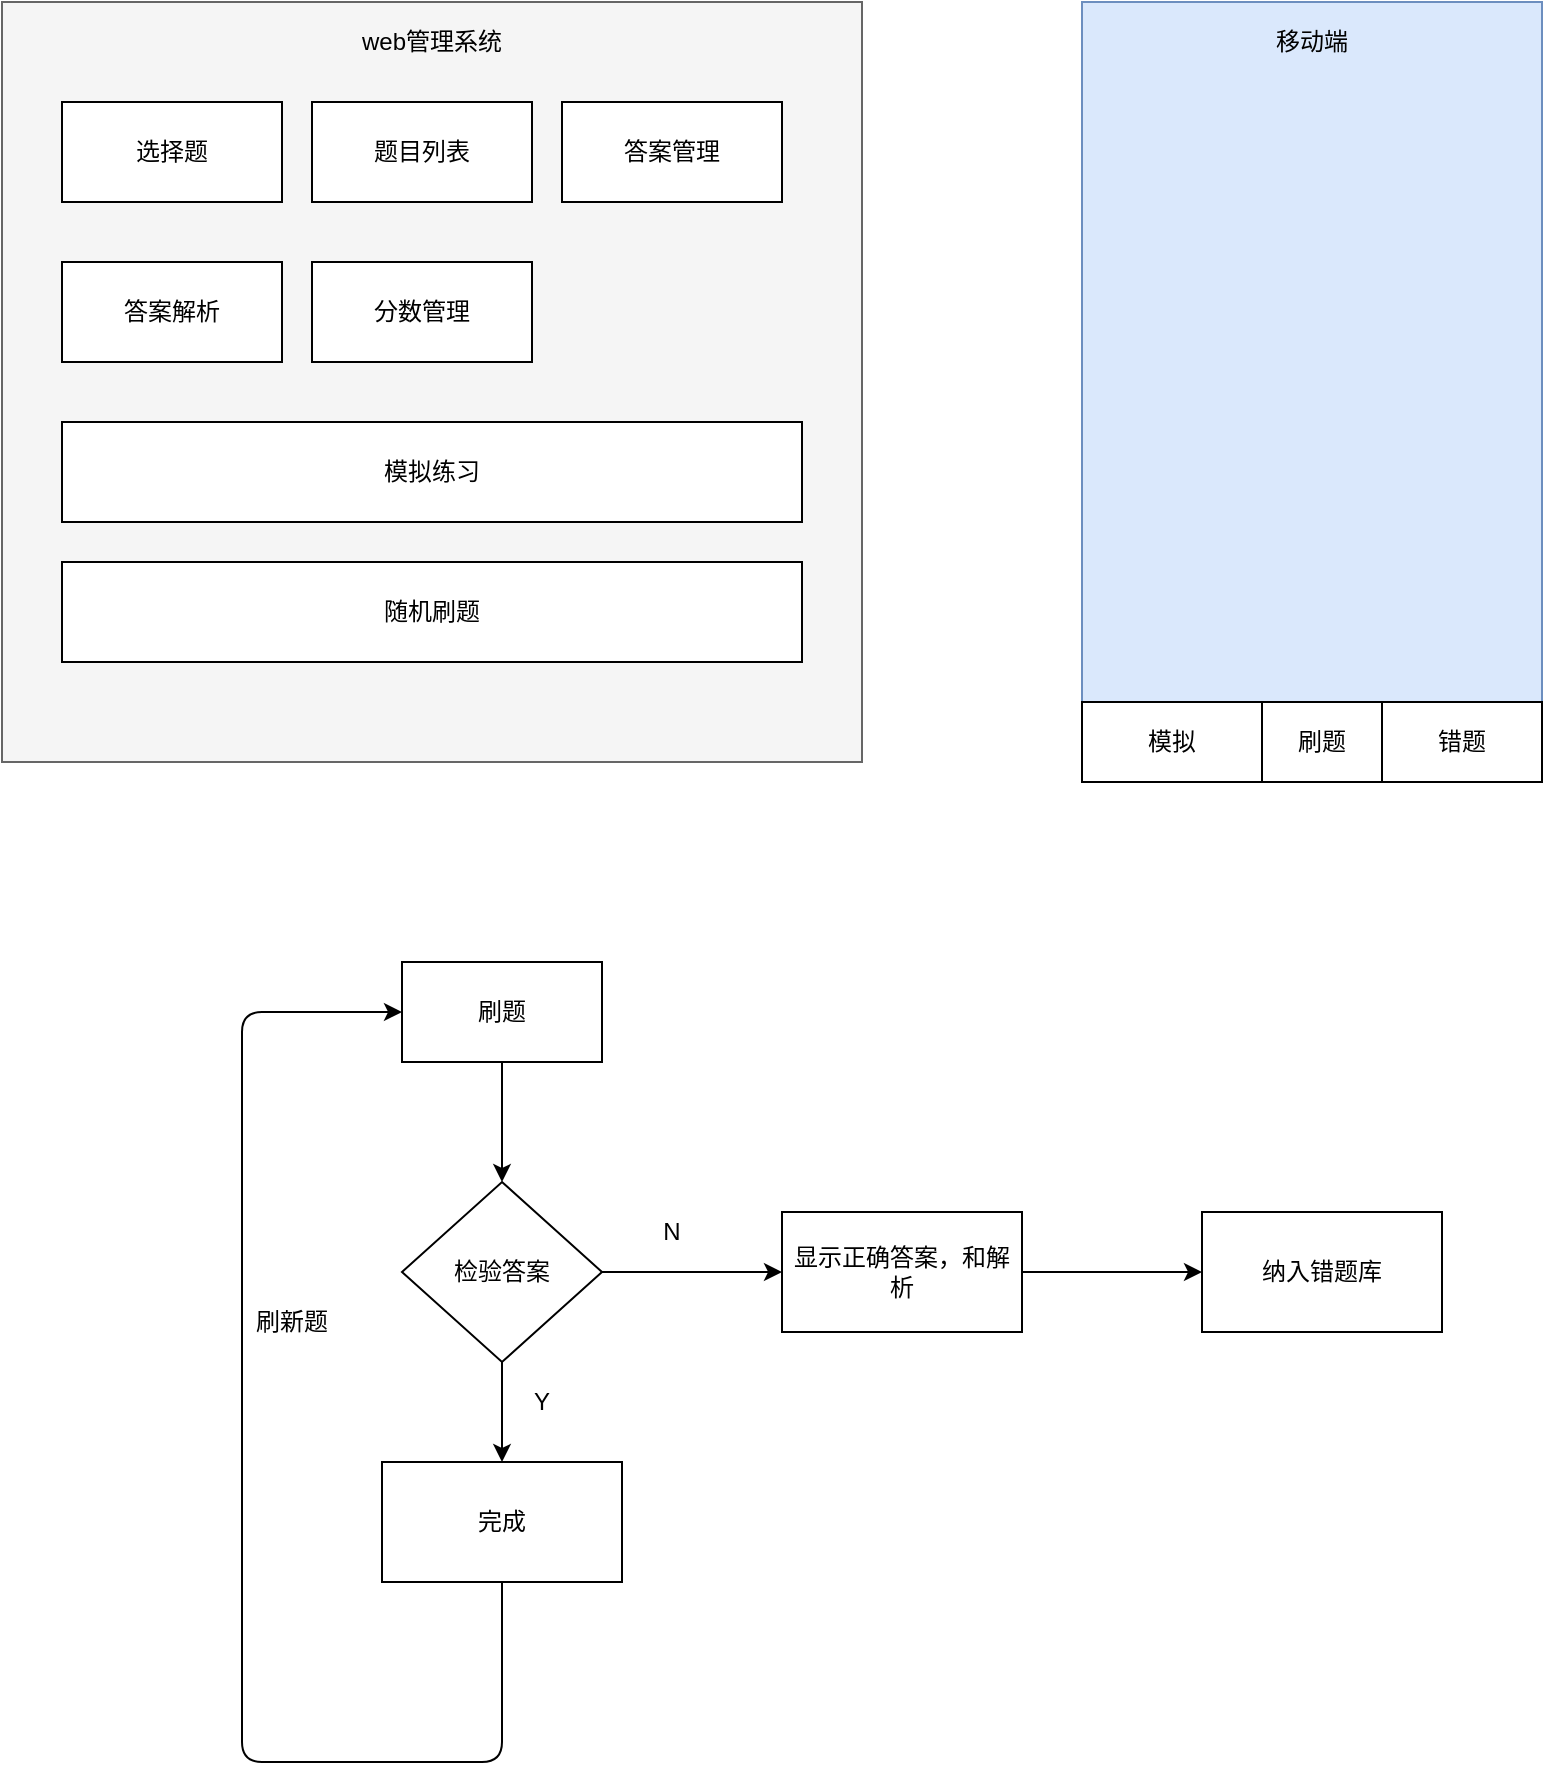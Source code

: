 <mxfile version="14.1.2" type="github">
  <diagram id="GmFpoFqPf8v9WZ1GltCS" name="Page-1">
    <mxGraphModel dx="1422" dy="762" grid="1" gridSize="10" guides="1" tooltips="1" connect="1" arrows="1" fold="1" page="1" pageScale="1" pageWidth="827" pageHeight="1169" math="0" shadow="0">
      <root>
        <mxCell id="0" />
        <mxCell id="1" parent="0" />
        <mxCell id="IQ7JFKAoIe0-9Cnb6-Zk-1" value="" style="rounded=0;whiteSpace=wrap;html=1;fillColor=#f5f5f5;strokeColor=#666666;fontColor=#333333;" vertex="1" parent="1">
          <mxGeometry x="90" y="130" width="430" height="380" as="geometry" />
        </mxCell>
        <mxCell id="IQ7JFKAoIe0-9Cnb6-Zk-2" value="web管理系统" style="text;html=1;strokeColor=none;fillColor=none;align=center;verticalAlign=middle;whiteSpace=wrap;rounded=0;" vertex="1" parent="1">
          <mxGeometry x="255" y="140" width="100" height="20" as="geometry" />
        </mxCell>
        <mxCell id="IQ7JFKAoIe0-9Cnb6-Zk-3" value="" style="rounded=0;whiteSpace=wrap;html=1;fillColor=#dae8fc;strokeColor=#6c8ebf;" vertex="1" parent="1">
          <mxGeometry x="630" y="130" width="230" height="390" as="geometry" />
        </mxCell>
        <mxCell id="IQ7JFKAoIe0-9Cnb6-Zk-4" value="移动端" style="text;html=1;strokeColor=none;fillColor=none;align=center;verticalAlign=middle;whiteSpace=wrap;rounded=0;" vertex="1" parent="1">
          <mxGeometry x="725" y="140" width="40" height="20" as="geometry" />
        </mxCell>
        <mxCell id="IQ7JFKAoIe0-9Cnb6-Zk-5" value="选择题" style="rounded=0;whiteSpace=wrap;html=1;" vertex="1" parent="1">
          <mxGeometry x="120" y="180" width="110" height="50" as="geometry" />
        </mxCell>
        <mxCell id="IQ7JFKAoIe0-9Cnb6-Zk-6" value="题目列表" style="rounded=0;whiteSpace=wrap;html=1;" vertex="1" parent="1">
          <mxGeometry x="245" y="180" width="110" height="50" as="geometry" />
        </mxCell>
        <mxCell id="IQ7JFKAoIe0-9Cnb6-Zk-7" value="答案管理" style="rounded=0;whiteSpace=wrap;html=1;" vertex="1" parent="1">
          <mxGeometry x="370" y="180" width="110" height="50" as="geometry" />
        </mxCell>
        <mxCell id="IQ7JFKAoIe0-9Cnb6-Zk-8" value="答案解析" style="rounded=0;whiteSpace=wrap;html=1;" vertex="1" parent="1">
          <mxGeometry x="120" y="260" width="110" height="50" as="geometry" />
        </mxCell>
        <mxCell id="IQ7JFKAoIe0-9Cnb6-Zk-9" value="分数管理" style="rounded=0;whiteSpace=wrap;html=1;" vertex="1" parent="1">
          <mxGeometry x="245" y="260" width="110" height="50" as="geometry" />
        </mxCell>
        <mxCell id="IQ7JFKAoIe0-9Cnb6-Zk-10" value="随机刷题" style="rounded=0;whiteSpace=wrap;html=1;" vertex="1" parent="1">
          <mxGeometry x="120" y="410" width="370" height="50" as="geometry" />
        </mxCell>
        <mxCell id="IQ7JFKAoIe0-9Cnb6-Zk-11" value="模拟练习" style="rounded=0;whiteSpace=wrap;html=1;" vertex="1" parent="1">
          <mxGeometry x="120" y="340" width="370" height="50" as="geometry" />
        </mxCell>
        <mxCell id="IQ7JFKAoIe0-9Cnb6-Zk-13" value="模拟" style="rounded=0;whiteSpace=wrap;html=1;" vertex="1" parent="1">
          <mxGeometry x="630" y="480" width="90" height="40" as="geometry" />
        </mxCell>
        <mxCell id="IQ7JFKAoIe0-9Cnb6-Zk-15" value="刷题" style="rounded=0;whiteSpace=wrap;html=1;" vertex="1" parent="1">
          <mxGeometry x="720" y="480" width="60" height="40" as="geometry" />
        </mxCell>
        <mxCell id="IQ7JFKAoIe0-9Cnb6-Zk-16" value="错题" style="rounded=0;whiteSpace=wrap;html=1;" vertex="1" parent="1">
          <mxGeometry x="780" y="480" width="80" height="40" as="geometry" />
        </mxCell>
        <mxCell id="IQ7JFKAoIe0-9Cnb6-Zk-17" value="刷题" style="rounded=0;whiteSpace=wrap;html=1;" vertex="1" parent="1">
          <mxGeometry x="290" y="610" width="100" height="50" as="geometry" />
        </mxCell>
        <mxCell id="IQ7JFKAoIe0-9Cnb6-Zk-19" value="&lt;span&gt;检验答案&lt;/span&gt;" style="rhombus;whiteSpace=wrap;html=1;" vertex="1" parent="1">
          <mxGeometry x="290" y="720" width="100" height="90" as="geometry" />
        </mxCell>
        <mxCell id="IQ7JFKAoIe0-9Cnb6-Zk-20" value="完成" style="rounded=0;whiteSpace=wrap;html=1;" vertex="1" parent="1">
          <mxGeometry x="280" y="860" width="120" height="60" as="geometry" />
        </mxCell>
        <mxCell id="IQ7JFKAoIe0-9Cnb6-Zk-21" value="显示正确答案，和解析" style="rounded=0;whiteSpace=wrap;html=1;" vertex="1" parent="1">
          <mxGeometry x="480" y="735" width="120" height="60" as="geometry" />
        </mxCell>
        <mxCell id="IQ7JFKAoIe0-9Cnb6-Zk-22" value="纳入错题库" style="rounded=0;whiteSpace=wrap;html=1;" vertex="1" parent="1">
          <mxGeometry x="690" y="735" width="120" height="60" as="geometry" />
        </mxCell>
        <mxCell id="IQ7JFKAoIe0-9Cnb6-Zk-23" value="" style="endArrow=classic;html=1;exitX=0.5;exitY=1;exitDx=0;exitDy=0;" edge="1" parent="1" source="IQ7JFKAoIe0-9Cnb6-Zk-17" target="IQ7JFKAoIe0-9Cnb6-Zk-19">
          <mxGeometry width="50" height="50" relative="1" as="geometry">
            <mxPoint x="150" y="720" as="sourcePoint" />
            <mxPoint x="200" y="670" as="targetPoint" />
          </mxGeometry>
        </mxCell>
        <mxCell id="IQ7JFKAoIe0-9Cnb6-Zk-24" value="" style="endArrow=classic;html=1;exitX=0.5;exitY=1;exitDx=0;exitDy=0;" edge="1" parent="1" source="IQ7JFKAoIe0-9Cnb6-Zk-19" target="IQ7JFKAoIe0-9Cnb6-Zk-20">
          <mxGeometry width="50" height="50" relative="1" as="geometry">
            <mxPoint x="200" y="960" as="sourcePoint" />
            <mxPoint x="250" y="910" as="targetPoint" />
          </mxGeometry>
        </mxCell>
        <mxCell id="IQ7JFKAoIe0-9Cnb6-Zk-25" value="" style="endArrow=classic;html=1;entryX=0;entryY=0.5;entryDx=0;entryDy=0;exitX=1;exitY=0.5;exitDx=0;exitDy=0;" edge="1" parent="1" source="IQ7JFKAoIe0-9Cnb6-Zk-19" target="IQ7JFKAoIe0-9Cnb6-Zk-21">
          <mxGeometry width="50" height="50" relative="1" as="geometry">
            <mxPoint x="410" y="840" as="sourcePoint" />
            <mxPoint x="460" y="790" as="targetPoint" />
          </mxGeometry>
        </mxCell>
        <mxCell id="IQ7JFKAoIe0-9Cnb6-Zk-26" value="" style="endArrow=classic;html=1;entryX=0;entryY=0.5;entryDx=0;entryDy=0;" edge="1" parent="1" source="IQ7JFKAoIe0-9Cnb6-Zk-21" target="IQ7JFKAoIe0-9Cnb6-Zk-22">
          <mxGeometry width="50" height="50" relative="1" as="geometry">
            <mxPoint x="610" y="860" as="sourcePoint" />
            <mxPoint x="660" y="810" as="targetPoint" />
          </mxGeometry>
        </mxCell>
        <mxCell id="IQ7JFKAoIe0-9Cnb6-Zk-27" value="N" style="text;html=1;strokeColor=none;fillColor=none;align=center;verticalAlign=middle;whiteSpace=wrap;rounded=0;" vertex="1" parent="1">
          <mxGeometry x="405" y="735" width="40" height="20" as="geometry" />
        </mxCell>
        <mxCell id="IQ7JFKAoIe0-9Cnb6-Zk-28" value="Y" style="text;html=1;strokeColor=none;fillColor=none;align=center;verticalAlign=middle;whiteSpace=wrap;rounded=0;" vertex="1" parent="1">
          <mxGeometry x="340" y="820" width="40" height="20" as="geometry" />
        </mxCell>
        <mxCell id="IQ7JFKAoIe0-9Cnb6-Zk-29" value="" style="endArrow=classic;html=1;exitX=0.5;exitY=1;exitDx=0;exitDy=0;entryX=0;entryY=0.5;entryDx=0;entryDy=0;" edge="1" parent="1" source="IQ7JFKAoIe0-9Cnb6-Zk-20" target="IQ7JFKAoIe0-9Cnb6-Zk-17">
          <mxGeometry width="50" height="50" relative="1" as="geometry">
            <mxPoint x="530" y="800" as="sourcePoint" />
            <mxPoint x="210" y="650" as="targetPoint" />
            <Array as="points">
              <mxPoint x="340" y="1010" />
              <mxPoint x="210" y="1010" />
              <mxPoint x="210" y="635" />
            </Array>
          </mxGeometry>
        </mxCell>
        <mxCell id="IQ7JFKAoIe0-9Cnb6-Zk-30" value="刷新题" style="text;html=1;strokeColor=none;fillColor=none;align=center;verticalAlign=middle;whiteSpace=wrap;rounded=0;" vertex="1" parent="1">
          <mxGeometry x="215" y="780" width="40" height="20" as="geometry" />
        </mxCell>
      </root>
    </mxGraphModel>
  </diagram>
</mxfile>
